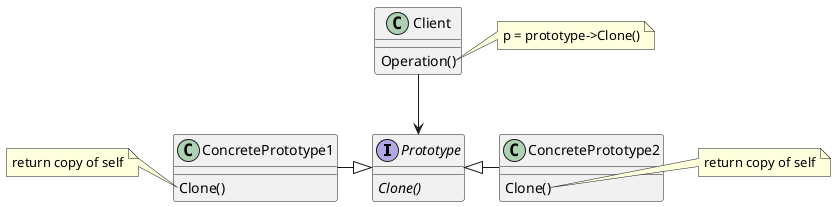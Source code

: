 @startuml
interface Prototype
Prototype : {abstract} Clone()

class ConcretePrototype1
ConcretePrototype1 -|> Prototype
ConcretePrototype1 : Clone()
note left of ConcretePrototype1::Clone()
  return copy of self
end note

class ConcretePrototype2
Prototype <|- ConcretePrototype2
ConcretePrototype2 : Clone()
note right of ConcretePrototype2::Clone()
  return copy of self
end note

class Client
Client : Operation()
Client --> Prototype
note right of Client::Operation()
  p = prototype->Clone()
end note
@enduml
